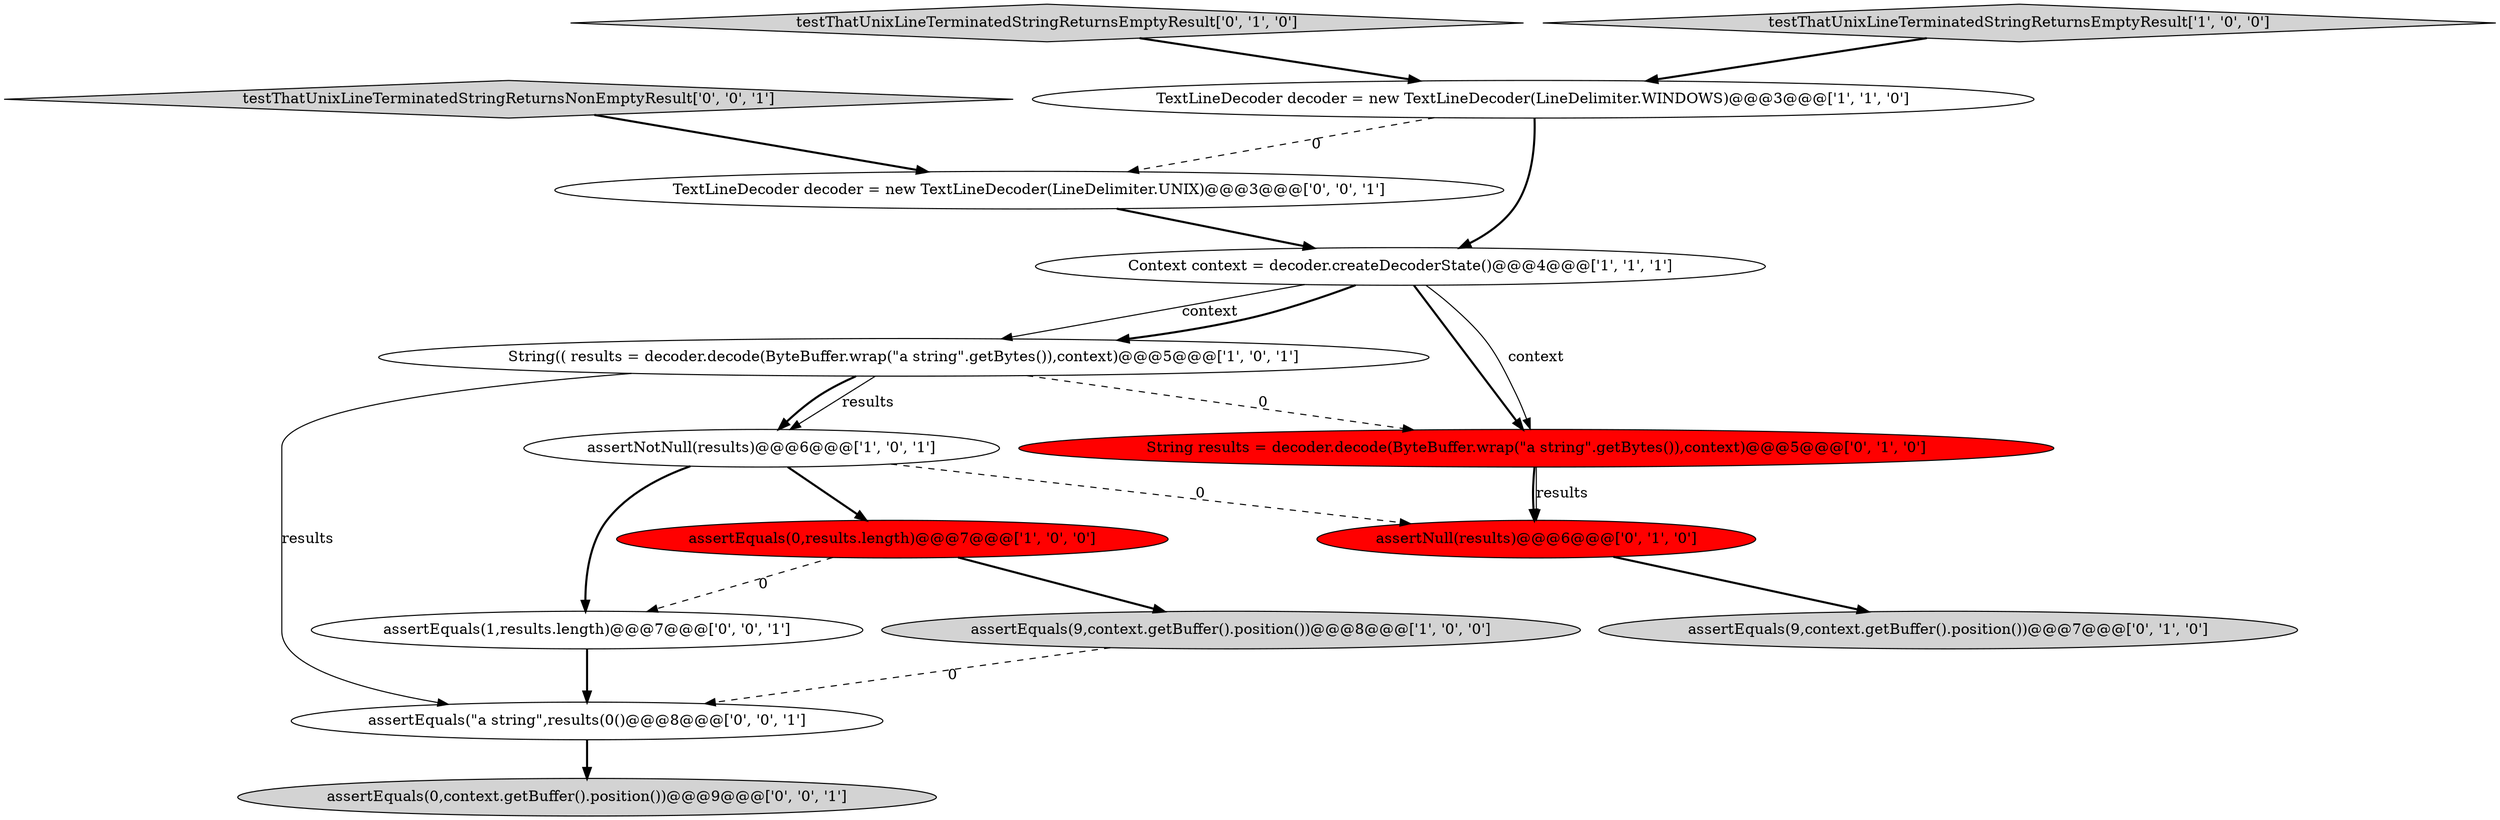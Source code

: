 digraph {
1 [style = filled, label = "TextLineDecoder decoder = new TextLineDecoder(LineDelimiter.WINDOWS)@@@3@@@['1', '1', '0']", fillcolor = white, shape = ellipse image = "AAA0AAABBB1BBB"];
0 [style = filled, label = "String(( results = decoder.decode(ByteBuffer.wrap(\"a string\".getBytes()),context)@@@5@@@['1', '0', '1']", fillcolor = white, shape = ellipse image = "AAA0AAABBB1BBB"];
13 [style = filled, label = "TextLineDecoder decoder = new TextLineDecoder(LineDelimiter.UNIX)@@@3@@@['0', '0', '1']", fillcolor = white, shape = ellipse image = "AAA0AAABBB3BBB"];
14 [style = filled, label = "assertEquals(0,context.getBuffer().position())@@@9@@@['0', '0', '1']", fillcolor = lightgray, shape = ellipse image = "AAA0AAABBB3BBB"];
10 [style = filled, label = "String results = decoder.decode(ByteBuffer.wrap(\"a string\".getBytes()),context)@@@5@@@['0', '1', '0']", fillcolor = red, shape = ellipse image = "AAA1AAABBB2BBB"];
6 [style = filled, label = "Context context = decoder.createDecoderState()@@@4@@@['1', '1', '1']", fillcolor = white, shape = ellipse image = "AAA0AAABBB1BBB"];
7 [style = filled, label = "assertNull(results)@@@6@@@['0', '1', '0']", fillcolor = red, shape = ellipse image = "AAA1AAABBB2BBB"];
9 [style = filled, label = "testThatUnixLineTerminatedStringReturnsEmptyResult['0', '1', '0']", fillcolor = lightgray, shape = diamond image = "AAA0AAABBB2BBB"];
4 [style = filled, label = "testThatUnixLineTerminatedStringReturnsEmptyResult['1', '0', '0']", fillcolor = lightgray, shape = diamond image = "AAA0AAABBB1BBB"];
11 [style = filled, label = "assertEquals(1,results.length)@@@7@@@['0', '0', '1']", fillcolor = white, shape = ellipse image = "AAA0AAABBB3BBB"];
2 [style = filled, label = "assertNotNull(results)@@@6@@@['1', '0', '1']", fillcolor = white, shape = ellipse image = "AAA0AAABBB1BBB"];
5 [style = filled, label = "assertEquals(0,results.length)@@@7@@@['1', '0', '0']", fillcolor = red, shape = ellipse image = "AAA1AAABBB1BBB"];
12 [style = filled, label = "assertEquals(\"a string\",results(0()@@@8@@@['0', '0', '1']", fillcolor = white, shape = ellipse image = "AAA0AAABBB3BBB"];
8 [style = filled, label = "assertEquals(9,context.getBuffer().position())@@@7@@@['0', '1', '0']", fillcolor = lightgray, shape = ellipse image = "AAA0AAABBB2BBB"];
15 [style = filled, label = "testThatUnixLineTerminatedStringReturnsNonEmptyResult['0', '0', '1']", fillcolor = lightgray, shape = diamond image = "AAA0AAABBB3BBB"];
3 [style = filled, label = "assertEquals(9,context.getBuffer().position())@@@8@@@['1', '0', '0']", fillcolor = lightgray, shape = ellipse image = "AAA0AAABBB1BBB"];
5->3 [style = bold, label=""];
6->0 [style = solid, label="context"];
15->13 [style = bold, label=""];
0->2 [style = solid, label="results"];
0->12 [style = solid, label="results"];
0->2 [style = bold, label=""];
11->12 [style = bold, label=""];
6->0 [style = bold, label=""];
2->7 [style = dashed, label="0"];
7->8 [style = bold, label=""];
10->7 [style = bold, label=""];
0->10 [style = dashed, label="0"];
1->13 [style = dashed, label="0"];
10->7 [style = solid, label="results"];
1->6 [style = bold, label=""];
3->12 [style = dashed, label="0"];
5->11 [style = dashed, label="0"];
6->10 [style = bold, label=""];
12->14 [style = bold, label=""];
4->1 [style = bold, label=""];
6->10 [style = solid, label="context"];
13->6 [style = bold, label=""];
9->1 [style = bold, label=""];
2->11 [style = bold, label=""];
2->5 [style = bold, label=""];
}

